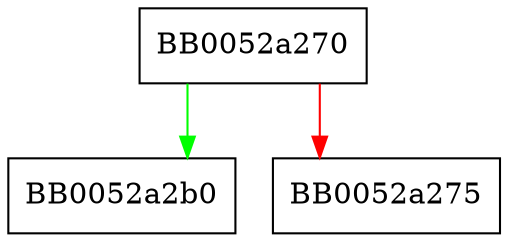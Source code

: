 digraph nbiof_free {
  node [shape="box"];
  graph [splines=ortho];
  BB0052a270 -> BB0052a2b0 [color="green"];
  BB0052a270 -> BB0052a275 [color="red"];
}